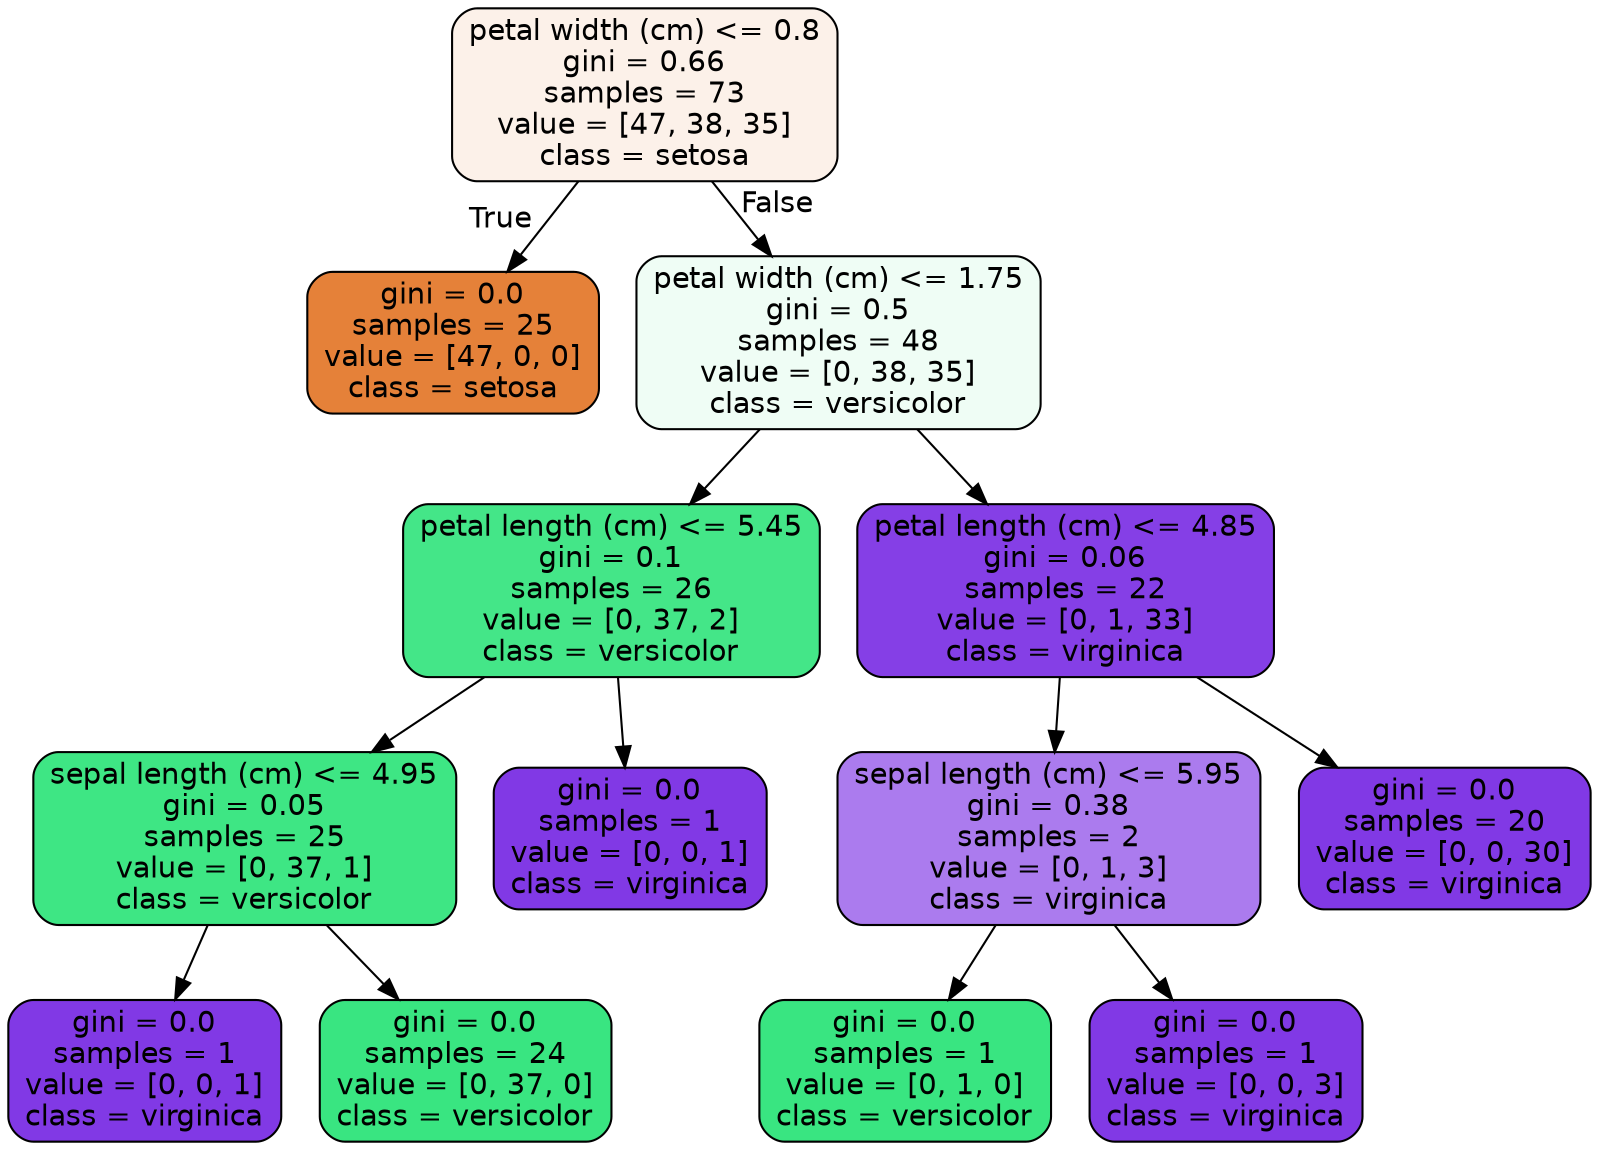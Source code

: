 digraph Tree {
node [shape=box, style="filled, rounded", color="black", fontname="helvetica"] ;
edge [fontname="helvetica"] ;
0 [label="petal width (cm) <= 0.8\ngini = 0.66\nsamples = 73\nvalue = [47, 38, 35]\nclass = setosa", fillcolor="#fcf1e9"] ;
1 [label="gini = 0.0\nsamples = 25\nvalue = [47, 0, 0]\nclass = setosa", fillcolor="#e58139"] ;
0 -> 1 [labeldistance=2.5, labelangle=45, headlabel="True"] ;
2 [label="petal width (cm) <= 1.75\ngini = 0.5\nsamples = 48\nvalue = [0, 38, 35]\nclass = versicolor", fillcolor="#effdf5"] ;
0 -> 2 [labeldistance=2.5, labelangle=-45, headlabel="False"] ;
3 [label="petal length (cm) <= 5.45\ngini = 0.1\nsamples = 26\nvalue = [0, 37, 2]\nclass = versicolor", fillcolor="#44e688"] ;
2 -> 3 ;
4 [label="sepal length (cm) <= 4.95\ngini = 0.05\nsamples = 25\nvalue = [0, 37, 1]\nclass = versicolor", fillcolor="#3ee684"] ;
3 -> 4 ;
5 [label="gini = 0.0\nsamples = 1\nvalue = [0, 0, 1]\nclass = virginica", fillcolor="#8139e5"] ;
4 -> 5 ;
6 [label="gini = 0.0\nsamples = 24\nvalue = [0, 37, 0]\nclass = versicolor", fillcolor="#39e581"] ;
4 -> 6 ;
7 [label="gini = 0.0\nsamples = 1\nvalue = [0, 0, 1]\nclass = virginica", fillcolor="#8139e5"] ;
3 -> 7 ;
8 [label="petal length (cm) <= 4.85\ngini = 0.06\nsamples = 22\nvalue = [0, 1, 33]\nclass = virginica", fillcolor="#853fe6"] ;
2 -> 8 ;
9 [label="sepal length (cm) <= 5.95\ngini = 0.38\nsamples = 2\nvalue = [0, 1, 3]\nclass = virginica", fillcolor="#ab7bee"] ;
8 -> 9 ;
10 [label="gini = 0.0\nsamples = 1\nvalue = [0, 1, 0]\nclass = versicolor", fillcolor="#39e581"] ;
9 -> 10 ;
11 [label="gini = 0.0\nsamples = 1\nvalue = [0, 0, 3]\nclass = virginica", fillcolor="#8139e5"] ;
9 -> 11 ;
12 [label="gini = 0.0\nsamples = 20\nvalue = [0, 0, 30]\nclass = virginica", fillcolor="#8139e5"] ;
8 -> 12 ;
}